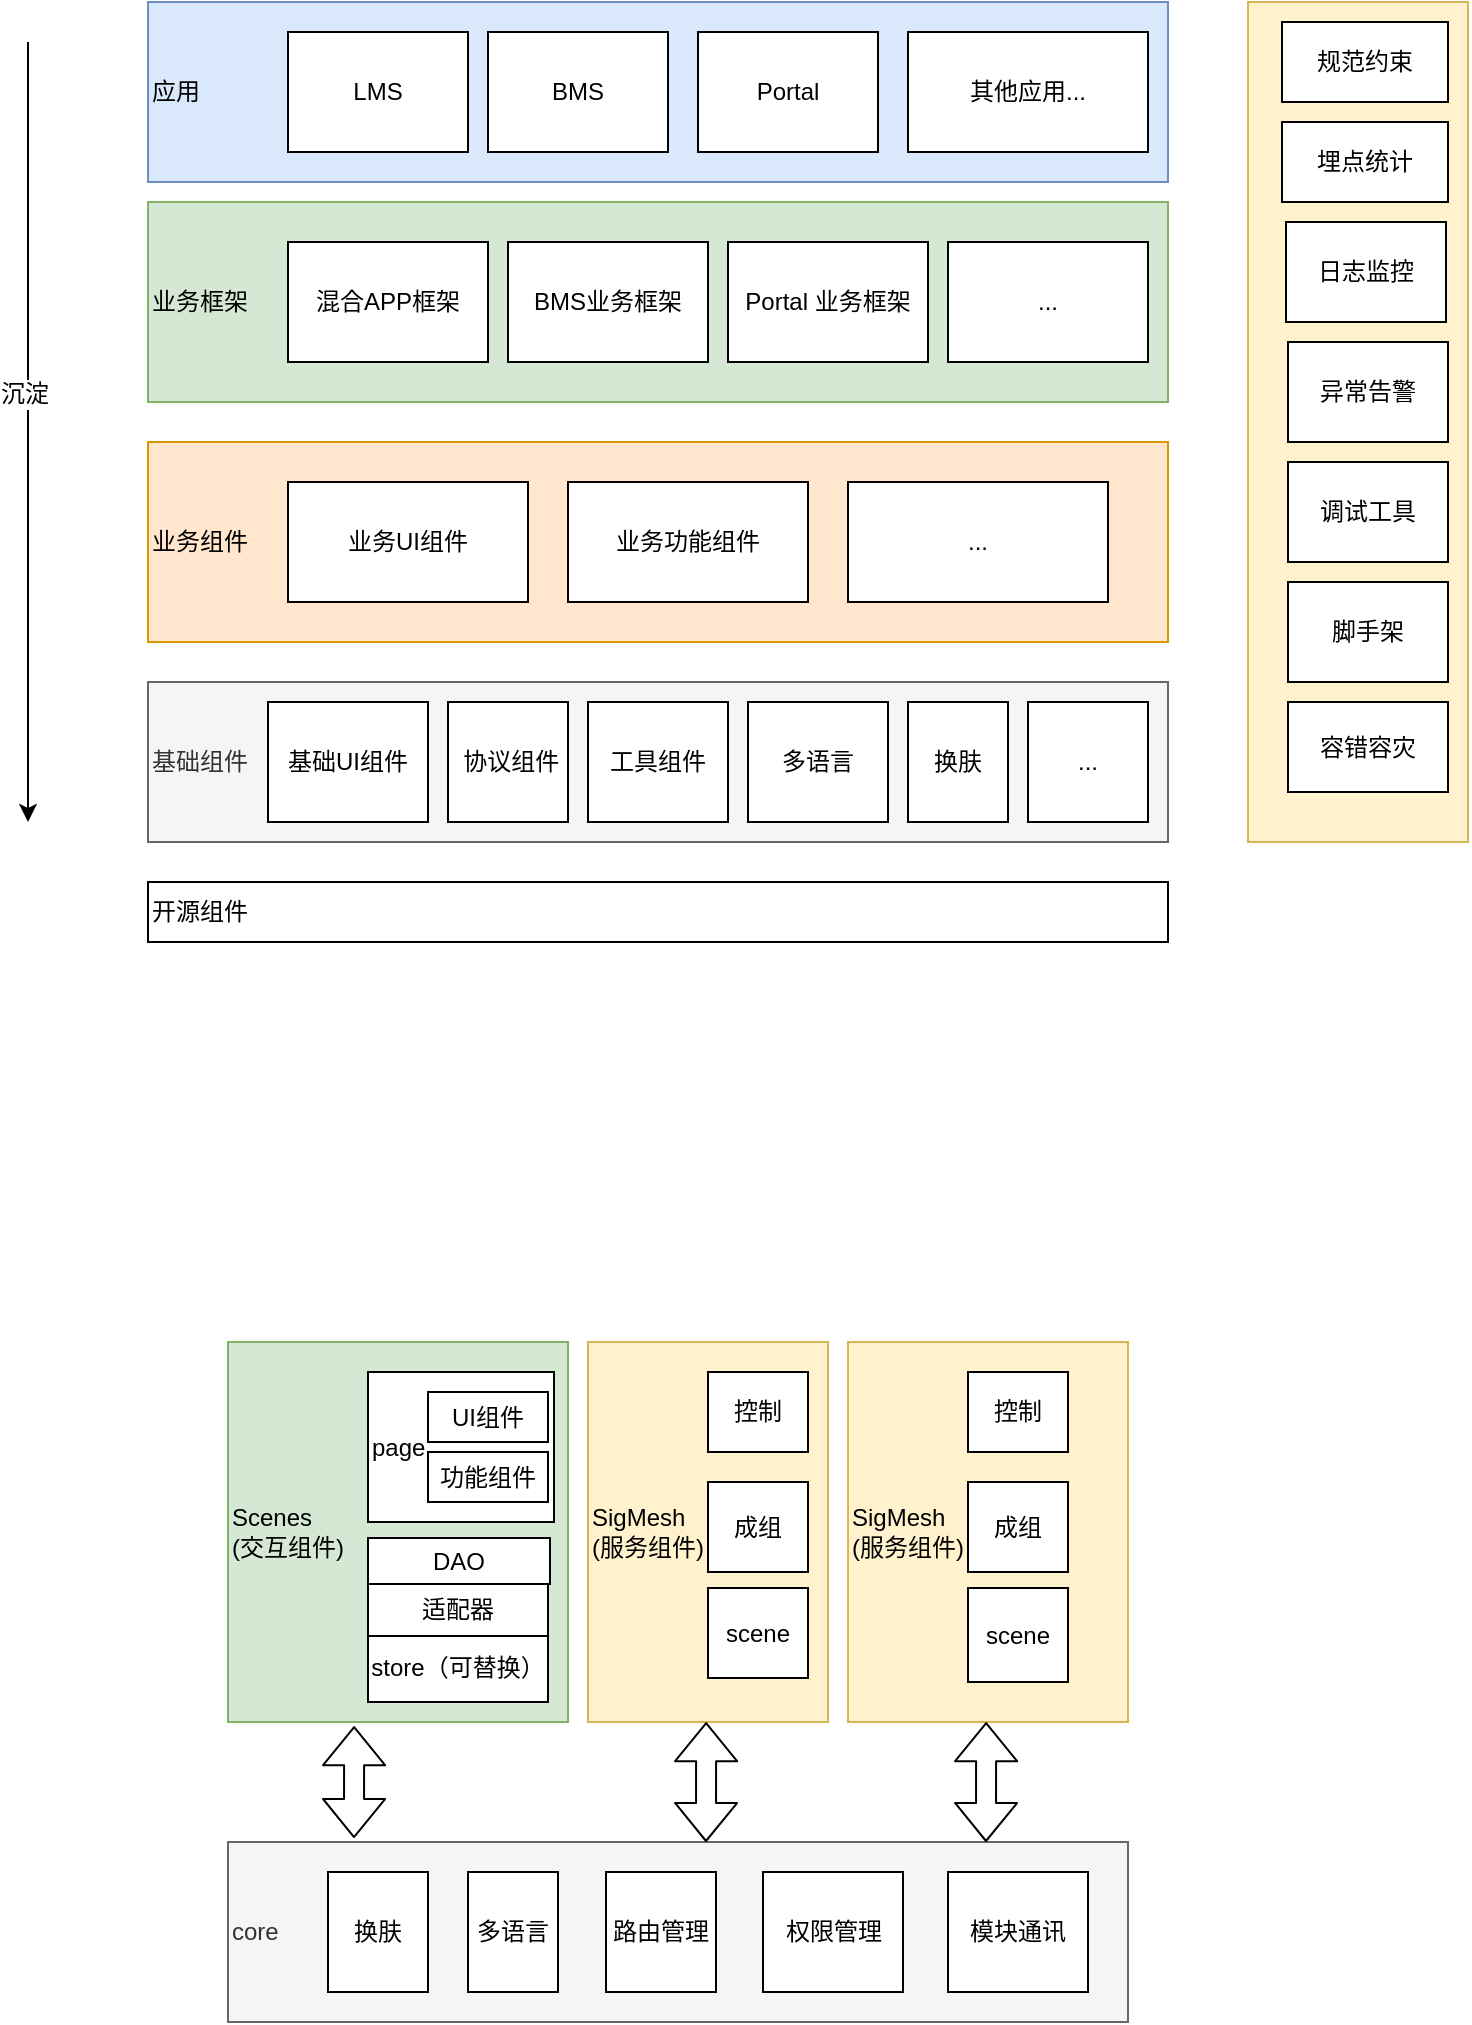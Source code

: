 <mxfile version="12.3.6" type="github" pages="1">
  <diagram id="mC2z6ZHij45KzqhMj24y" name="Page-1">
    <mxGraphModel dx="786" dy="487" grid="1" gridSize="10" guides="1" tooltips="1" connect="1" arrows="1" fold="1" page="1" pageScale="1" pageWidth="850" pageHeight="1100" math="0" shadow="0">
      <root>
        <mxCell id="0"/>
        <mxCell id="1" parent="0"/>
        <mxCell id="YCONs0wasow0GZZ-GPy--1" value="应用" style="rounded=0;whiteSpace=wrap;html=1;fillColor=#dae8fc;strokeColor=#6c8ebf;align=left;" parent="1" vertex="1">
          <mxGeometry x="110" y="60" width="510" height="90" as="geometry"/>
        </mxCell>
        <mxCell id="YCONs0wasow0GZZ-GPy--2" value="BMS" style="rounded=0;whiteSpace=wrap;html=1;" parent="1" vertex="1">
          <mxGeometry x="280" y="75" width="90" height="60" as="geometry"/>
        </mxCell>
        <mxCell id="YCONs0wasow0GZZ-GPy--3" value="Portal" style="rounded=0;whiteSpace=wrap;html=1;" parent="1" vertex="1">
          <mxGeometry x="385" y="75" width="90" height="60" as="geometry"/>
        </mxCell>
        <mxCell id="YCONs0wasow0GZZ-GPy--8" value="业务框架" style="rounded=0;whiteSpace=wrap;html=1;align=left;fillColor=#d5e8d4;strokeColor=#82b366;" parent="1" vertex="1">
          <mxGeometry x="110" y="160" width="510" height="100" as="geometry"/>
        </mxCell>
        <mxCell id="YCONs0wasow0GZZ-GPy--12" value="混合APP框架" style="rounded=0;whiteSpace=wrap;html=1;" parent="1" vertex="1">
          <mxGeometry x="180" y="180" width="100" height="60" as="geometry"/>
        </mxCell>
        <mxCell id="YCONs0wasow0GZZ-GPy--13" value="BMS业务框架" style="rounded=0;whiteSpace=wrap;html=1;" parent="1" vertex="1">
          <mxGeometry x="290" y="180" width="100" height="60" as="geometry"/>
        </mxCell>
        <mxCell id="YCONs0wasow0GZZ-GPy--14" value="业务组件" style="rounded=0;whiteSpace=wrap;html=1;align=left;fillColor=#ffe6cc;strokeColor=#d79b00;" parent="1" vertex="1">
          <mxGeometry x="110" y="280" width="510" height="100" as="geometry"/>
        </mxCell>
        <mxCell id="YCONs0wasow0GZZ-GPy--17" value="业务UI组件" style="rounded=0;whiteSpace=wrap;html=1;" parent="1" vertex="1">
          <mxGeometry x="180" y="300" width="120" height="60" as="geometry"/>
        </mxCell>
        <mxCell id="YCONs0wasow0GZZ-GPy--19" value="业务功能组件" style="rounded=0;whiteSpace=wrap;html=1;" parent="1" vertex="1">
          <mxGeometry x="320" y="300" width="120" height="60" as="geometry"/>
        </mxCell>
        <mxCell id="YCONs0wasow0GZZ-GPy--20" value="基础组件" style="rounded=0;whiteSpace=wrap;html=1;align=left;fillColor=#f5f5f5;strokeColor=#666666;fontColor=#333333;" parent="1" vertex="1">
          <mxGeometry x="110" y="400" width="510" height="80" as="geometry"/>
        </mxCell>
        <mxCell id="YCONs0wasow0GZZ-GPy--21" value="基础UI组件" style="rounded=0;whiteSpace=wrap;html=1;" parent="1" vertex="1">
          <mxGeometry x="170" y="410" width="80" height="60" as="geometry"/>
        </mxCell>
        <mxCell id="YCONs0wasow0GZZ-GPy--22" value="&amp;nbsp;协议组件" style="rounded=0;whiteSpace=wrap;html=1;" parent="1" vertex="1">
          <mxGeometry x="260" y="410" width="60" height="60" as="geometry"/>
        </mxCell>
        <mxCell id="YCONs0wasow0GZZ-GPy--25" value="其他应用..." style="rounded=0;whiteSpace=wrap;html=1;" parent="1" vertex="1">
          <mxGeometry x="490" y="75" width="120" height="60" as="geometry"/>
        </mxCell>
        <mxCell id="YCONs0wasow0GZZ-GPy--26" value="工具组件" style="rounded=0;whiteSpace=wrap;html=1;" parent="1" vertex="1">
          <mxGeometry x="330" y="410" width="70" height="60" as="geometry"/>
        </mxCell>
        <mxCell id="6pe8D8bSwLI52zhU29Og-7" value="多语言" style="rounded=0;whiteSpace=wrap;html=1;" parent="1" vertex="1">
          <mxGeometry x="410" y="410" width="70" height="60" as="geometry"/>
        </mxCell>
        <mxCell id="6pe8D8bSwLI52zhU29Og-8" value="换肤" style="rounded=0;whiteSpace=wrap;html=1;" parent="1" vertex="1">
          <mxGeometry x="490" y="410" width="50" height="60" as="geometry"/>
        </mxCell>
        <mxCell id="6pe8D8bSwLI52zhU29Og-12" value="Portal 业务框架" style="rounded=0;whiteSpace=wrap;html=1;" parent="1" vertex="1">
          <mxGeometry x="400" y="180" width="100" height="60" as="geometry"/>
        </mxCell>
        <mxCell id="6pe8D8bSwLI52zhU29Og-13" value="..." style="rounded=0;whiteSpace=wrap;html=1;" parent="1" vertex="1">
          <mxGeometry x="550" y="410" width="60" height="60" as="geometry"/>
        </mxCell>
        <mxCell id="6pe8D8bSwLI52zhU29Og-16" value="LMS" style="rounded=0;whiteSpace=wrap;html=1;" parent="1" vertex="1">
          <mxGeometry x="180" y="75" width="90" height="60" as="geometry"/>
        </mxCell>
        <mxCell id="6pe8D8bSwLI52zhU29Og-17" value="" style="endArrow=classic;html=1;" parent="1" edge="1">
          <mxGeometry width="50" height="50" relative="1" as="geometry">
            <mxPoint x="50" y="80" as="sourcePoint"/>
            <mxPoint x="50" y="470" as="targetPoint"/>
          </mxGeometry>
        </mxCell>
        <mxCell id="6pe8D8bSwLI52zhU29Og-18" value="沉淀" style="text;html=1;align=center;verticalAlign=middle;resizable=0;points=[];;labelBackgroundColor=#ffffff;" parent="6pe8D8bSwLI52zhU29Og-17" vertex="1" connectable="0">
          <mxGeometry x="-0.097" y="-2" relative="1" as="geometry">
            <mxPoint as="offset"/>
          </mxGeometry>
        </mxCell>
        <mxCell id="6pe8D8bSwLI52zhU29Og-19" value="" style="rounded=0;whiteSpace=wrap;html=1;fillColor=#fff2cc;strokeColor=#d6b656;align=left;" parent="1" vertex="1">
          <mxGeometry x="660" y="60" width="110" height="420" as="geometry"/>
        </mxCell>
        <mxCell id="6pe8D8bSwLI52zhU29Og-20" value="埋点统计" style="rounded=0;whiteSpace=wrap;html=1;" parent="1" vertex="1">
          <mxGeometry x="677" y="120" width="83" height="40" as="geometry"/>
        </mxCell>
        <mxCell id="6pe8D8bSwLI52zhU29Og-24" value="日志监控" style="rounded=0;whiteSpace=wrap;html=1;" parent="1" vertex="1">
          <mxGeometry x="679" y="170" width="80" height="50" as="geometry"/>
        </mxCell>
        <mxCell id="6pe8D8bSwLI52zhU29Og-25" value="异常告警" style="rounded=0;whiteSpace=wrap;html=1;" parent="1" vertex="1">
          <mxGeometry x="680" y="230" width="80" height="50" as="geometry"/>
        </mxCell>
        <mxCell id="6pe8D8bSwLI52zhU29Og-28" value="调试工具" style="rounded=0;whiteSpace=wrap;html=1;" parent="1" vertex="1">
          <mxGeometry x="680" y="290" width="80" height="50" as="geometry"/>
        </mxCell>
        <mxCell id="6pe8D8bSwLI52zhU29Og-31" value="脚手架" style="rounded=0;whiteSpace=wrap;html=1;" parent="1" vertex="1">
          <mxGeometry x="680" y="350" width="80" height="50" as="geometry"/>
        </mxCell>
        <mxCell id="6pe8D8bSwLI52zhU29Og-36" value="..." style="rounded=0;whiteSpace=wrap;html=1;" parent="1" vertex="1">
          <mxGeometry x="460" y="300" width="130" height="60" as="geometry"/>
        </mxCell>
        <mxCell id="6pe8D8bSwLI52zhU29Og-37" value="..." style="rounded=0;whiteSpace=wrap;html=1;" parent="1" vertex="1">
          <mxGeometry x="510" y="180" width="100" height="60" as="geometry"/>
        </mxCell>
        <mxCell id="6pe8D8bSwLI52zhU29Og-38" value="开源组件" style="rounded=0;whiteSpace=wrap;html=1;align=left;glass=0;comic=0;" parent="1" vertex="1">
          <mxGeometry x="110" y="500" width="510" height="30" as="geometry"/>
        </mxCell>
        <mxCell id="6pe8D8bSwLI52zhU29Og-40" value="规范约束" style="rounded=0;whiteSpace=wrap;html=1;" parent="1" vertex="1">
          <mxGeometry x="677" y="70" width="83" height="40" as="geometry"/>
        </mxCell>
        <mxCell id="6pe8D8bSwLI52zhU29Og-52" value="Scenes&lt;br&gt;(交互组件)" style="rounded=0;whiteSpace=wrap;html=1;align=left;fillColor=#d5e8d4;strokeColor=#82b366;" parent="1" vertex="1">
          <mxGeometry x="150" y="730" width="170" height="190" as="geometry"/>
        </mxCell>
        <mxCell id="6pe8D8bSwLI52zhU29Og-54" value="page" style="rounded=0;whiteSpace=wrap;html=1;align=left;" parent="1" vertex="1">
          <mxGeometry x="220" y="745" width="93" height="75" as="geometry"/>
        </mxCell>
        <mxCell id="6pe8D8bSwLI52zhU29Og-57" value="core" style="rounded=0;whiteSpace=wrap;html=1;shadow=0;align=left;fillColor=#f5f5f5;strokeColor=#666666;fontColor=#333333;" parent="1" vertex="1">
          <mxGeometry x="150" y="980" width="450" height="90" as="geometry"/>
        </mxCell>
        <mxCell id="6pe8D8bSwLI52zhU29Og-59" value="SigMesh&lt;br&gt;(服务组件)" style="rounded=0;whiteSpace=wrap;html=1;align=left;fillColor=#fff2cc;strokeColor=#d6b656;" parent="1" vertex="1">
          <mxGeometry x="330" y="730" width="120" height="190" as="geometry"/>
        </mxCell>
        <mxCell id="6pe8D8bSwLI52zhU29Og-61" value="控制" style="rounded=0;whiteSpace=wrap;html=1;shadow=0;glass=0;comic=0;" parent="1" vertex="1">
          <mxGeometry x="390" y="745" width="50" height="40" as="geometry"/>
        </mxCell>
        <mxCell id="6pe8D8bSwLI52zhU29Og-62" value="成组" style="rounded=0;whiteSpace=wrap;html=1;shadow=0;glass=0;comic=0;" parent="1" vertex="1">
          <mxGeometry x="390" y="800" width="50" height="45" as="geometry"/>
        </mxCell>
        <mxCell id="6pe8D8bSwLI52zhU29Og-63" value="scene" style="rounded=0;whiteSpace=wrap;html=1;shadow=0;glass=0;comic=0;" parent="1" vertex="1">
          <mxGeometry x="390" y="853" width="50" height="45" as="geometry"/>
        </mxCell>
        <mxCell id="6pe8D8bSwLI52zhU29Og-71" value="换肤" style="rounded=0;whiteSpace=wrap;html=1;shadow=0;glass=0;comic=0;" parent="1" vertex="1">
          <mxGeometry x="200" y="995" width="50" height="60" as="geometry"/>
        </mxCell>
        <mxCell id="6pe8D8bSwLI52zhU29Og-73" value="多语言" style="rounded=0;whiteSpace=wrap;html=1;shadow=0;glass=0;comic=0;" parent="1" vertex="1">
          <mxGeometry x="270" y="995" width="45" height="60" as="geometry"/>
        </mxCell>
        <mxCell id="6pe8D8bSwLI52zhU29Og-74" value="SigMesh&lt;br&gt;(服务组件)" style="rounded=0;whiteSpace=wrap;html=1;align=left;fillColor=#fff2cc;strokeColor=#d6b656;" parent="1" vertex="1">
          <mxGeometry x="460" y="730" width="140" height="190" as="geometry"/>
        </mxCell>
        <mxCell id="6pe8D8bSwLI52zhU29Og-76" value="控制" style="rounded=0;whiteSpace=wrap;html=1;shadow=0;glass=0;comic=0;" parent="1" vertex="1">
          <mxGeometry x="520" y="745" width="50" height="40" as="geometry"/>
        </mxCell>
        <mxCell id="6pe8D8bSwLI52zhU29Og-77" value="成组" style="rounded=0;whiteSpace=wrap;html=1;shadow=0;glass=0;comic=0;" parent="1" vertex="1">
          <mxGeometry x="520" y="800" width="50" height="45" as="geometry"/>
        </mxCell>
        <mxCell id="6pe8D8bSwLI52zhU29Og-78" value="scene" style="rounded=0;whiteSpace=wrap;html=1;shadow=0;glass=0;comic=0;" parent="1" vertex="1">
          <mxGeometry x="520" y="853" width="50" height="47" as="geometry"/>
        </mxCell>
        <mxCell id="fKgnZvQEvgCLy6BaPN-c-1" value="容错容灾" style="rounded=0;whiteSpace=wrap;html=1;" vertex="1" parent="1">
          <mxGeometry x="680" y="410" width="80" height="45" as="geometry"/>
        </mxCell>
        <mxCell id="fKgnZvQEvgCLy6BaPN-c-7" value="路由管理" style="rounded=0;whiteSpace=wrap;html=1;shadow=0;glass=0;comic=0;" vertex="1" parent="1">
          <mxGeometry x="339" y="995" width="55" height="60" as="geometry"/>
        </mxCell>
        <mxCell id="fKgnZvQEvgCLy6BaPN-c-11" value="权限管理" style="rounded=0;whiteSpace=wrap;html=1;" vertex="1" parent="1">
          <mxGeometry x="417.5" y="995" width="70" height="60" as="geometry"/>
        </mxCell>
        <mxCell id="fKgnZvQEvgCLy6BaPN-c-12" value="模块通讯" style="rounded=0;whiteSpace=wrap;html=1;" vertex="1" parent="1">
          <mxGeometry x="510" y="995" width="70" height="60" as="geometry"/>
        </mxCell>
        <mxCell id="fKgnZvQEvgCLy6BaPN-c-13" value="store（可替换）" style="rounded=0;whiteSpace=wrap;html=1;" vertex="1" parent="1">
          <mxGeometry x="220" y="876" width="90" height="34" as="geometry"/>
        </mxCell>
        <mxCell id="fKgnZvQEvgCLy6BaPN-c-14" value="适配器" style="rounded=0;whiteSpace=wrap;html=1;" vertex="1" parent="1">
          <mxGeometry x="220" y="850" width="90" height="27" as="geometry"/>
        </mxCell>
        <mxCell id="fKgnZvQEvgCLy6BaPN-c-15" value="DAO" style="rounded=0;whiteSpace=wrap;html=1;" vertex="1" parent="1">
          <mxGeometry x="220" y="828" width="91" height="23" as="geometry"/>
        </mxCell>
        <mxCell id="fKgnZvQEvgCLy6BaPN-c-16" value="UI组件" style="rounded=0;whiteSpace=wrap;html=1;" vertex="1" parent="1">
          <mxGeometry x="250" y="755" width="60" height="25" as="geometry"/>
        </mxCell>
        <mxCell id="fKgnZvQEvgCLy6BaPN-c-17" value="功能组件" style="rounded=0;whiteSpace=wrap;html=1;" vertex="1" parent="1">
          <mxGeometry x="250" y="785" width="60" height="25" as="geometry"/>
        </mxCell>
        <mxCell id="fKgnZvQEvgCLy6BaPN-c-18" value="" style="shape=flexArrow;endArrow=classic;startArrow=classic;html=1;entryX=0.371;entryY=1.011;entryDx=0;entryDy=0;entryPerimeter=0;exitX=0.14;exitY=-0.022;exitDx=0;exitDy=0;exitPerimeter=0;" edge="1" parent="1" source="6pe8D8bSwLI52zhU29Og-57" target="6pe8D8bSwLI52zhU29Og-52">
          <mxGeometry width="50" height="50" relative="1" as="geometry">
            <mxPoint x="210" y="960" as="sourcePoint"/>
            <mxPoint x="210" y="930" as="targetPoint"/>
          </mxGeometry>
        </mxCell>
        <mxCell id="fKgnZvQEvgCLy6BaPN-c-19" value="" style="shape=flexArrow;endArrow=classic;startArrow=classic;html=1;entryX=0.371;entryY=1.011;entryDx=0;entryDy=0;entryPerimeter=0;" edge="1" parent="1">
          <mxGeometry width="50" height="50" relative="1" as="geometry">
            <mxPoint x="389" y="980" as="sourcePoint"/>
            <mxPoint x="389.07" y="920.09" as="targetPoint"/>
          </mxGeometry>
        </mxCell>
        <mxCell id="fKgnZvQEvgCLy6BaPN-c-20" value="" style="shape=flexArrow;endArrow=classic;startArrow=classic;html=1;entryX=0.371;entryY=1.011;entryDx=0;entryDy=0;entryPerimeter=0;" edge="1" parent="1">
          <mxGeometry width="50" height="50" relative="1" as="geometry">
            <mxPoint x="529" y="980" as="sourcePoint"/>
            <mxPoint x="529.07" y="920.09" as="targetPoint"/>
          </mxGeometry>
        </mxCell>
      </root>
    </mxGraphModel>
  </diagram>
</mxfile>
